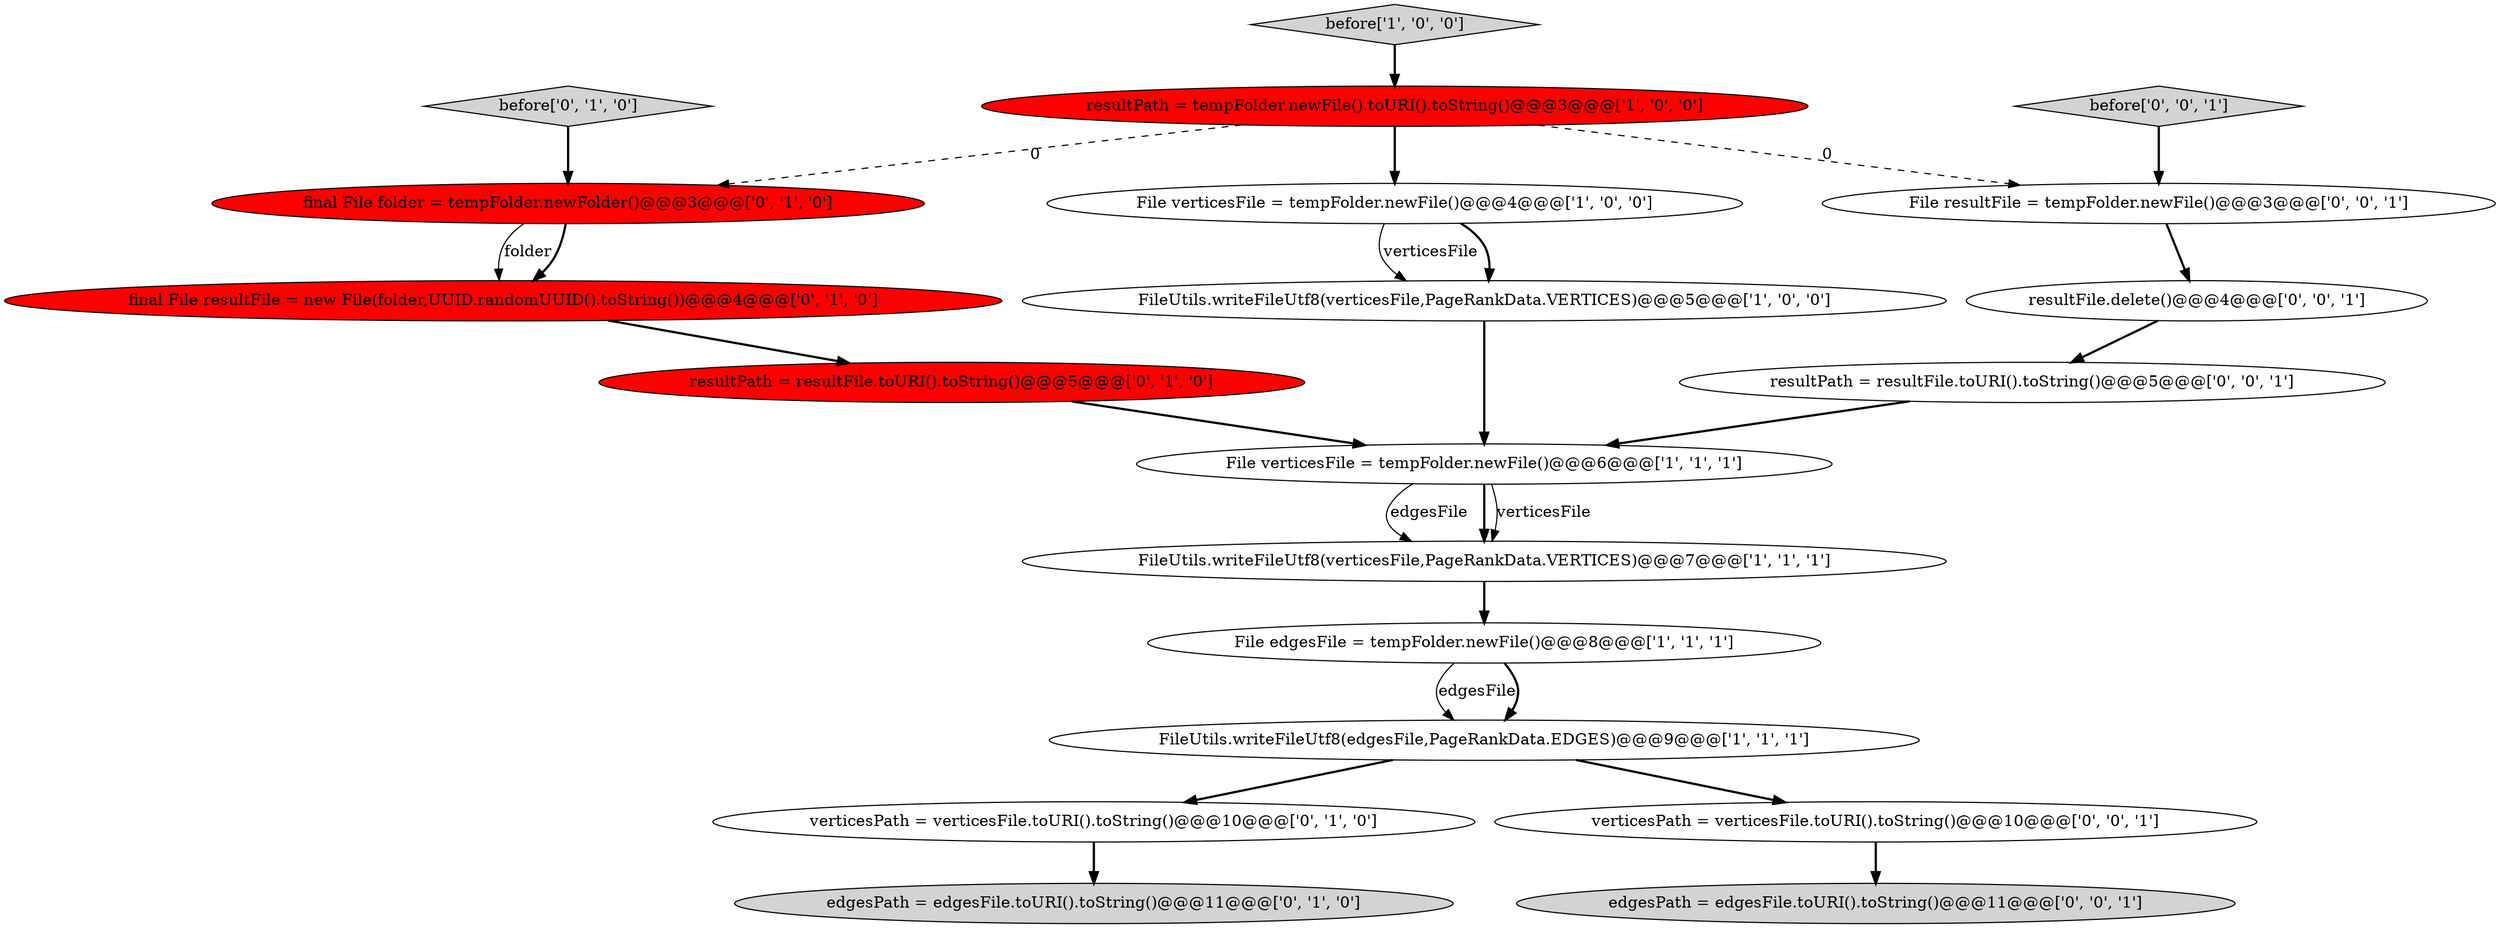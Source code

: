 digraph {
6 [style = filled, label = "resultPath = tempFolder.newFile().toURI().toString()@@@3@@@['1', '0', '0']", fillcolor = red, shape = ellipse image = "AAA1AAABBB1BBB"];
17 [style = filled, label = "edgesPath = edgesFile.toURI().toString()@@@11@@@['0', '0', '1']", fillcolor = lightgray, shape = ellipse image = "AAA0AAABBB3BBB"];
19 [style = filled, label = "File resultFile = tempFolder.newFile()@@@3@@@['0', '0', '1']", fillcolor = white, shape = ellipse image = "AAA0AAABBB3BBB"];
5 [style = filled, label = "before['1', '0', '0']", fillcolor = lightgray, shape = diamond image = "AAA0AAABBB1BBB"];
7 [style = filled, label = "File edgesFile = tempFolder.newFile()@@@8@@@['1', '1', '1']", fillcolor = white, shape = ellipse image = "AAA0AAABBB1BBB"];
9 [style = filled, label = "final File resultFile = new File(folder,UUID.randomUUID().toString())@@@4@@@['0', '1', '0']", fillcolor = red, shape = ellipse image = "AAA1AAABBB2BBB"];
3 [style = filled, label = "File verticesFile = tempFolder.newFile()@@@6@@@['1', '1', '1']", fillcolor = white, shape = ellipse image = "AAA0AAABBB1BBB"];
10 [style = filled, label = "before['0', '1', '0']", fillcolor = lightgray, shape = diamond image = "AAA0AAABBB2BBB"];
2 [style = filled, label = "FileUtils.writeFileUtf8(verticesFile,PageRankData.VERTICES)@@@5@@@['1', '0', '0']", fillcolor = white, shape = ellipse image = "AAA0AAABBB1BBB"];
8 [style = filled, label = "verticesPath = verticesFile.toURI().toString()@@@10@@@['0', '1', '0']", fillcolor = white, shape = ellipse image = "AAA0AAABBB2BBB"];
12 [style = filled, label = "resultPath = resultFile.toURI().toString()@@@5@@@['0', '1', '0']", fillcolor = red, shape = ellipse image = "AAA1AAABBB2BBB"];
13 [style = filled, label = "edgesPath = edgesFile.toURI().toString()@@@11@@@['0', '1', '0']", fillcolor = lightgray, shape = ellipse image = "AAA0AAABBB2BBB"];
14 [style = filled, label = "resultFile.delete()@@@4@@@['0', '0', '1']", fillcolor = white, shape = ellipse image = "AAA0AAABBB3BBB"];
15 [style = filled, label = "before['0', '0', '1']", fillcolor = lightgray, shape = diamond image = "AAA0AAABBB3BBB"];
1 [style = filled, label = "FileUtils.writeFileUtf8(edgesFile,PageRankData.EDGES)@@@9@@@['1', '1', '1']", fillcolor = white, shape = ellipse image = "AAA0AAABBB1BBB"];
16 [style = filled, label = "verticesPath = verticesFile.toURI().toString()@@@10@@@['0', '0', '1']", fillcolor = white, shape = ellipse image = "AAA0AAABBB3BBB"];
4 [style = filled, label = "File verticesFile = tempFolder.newFile()@@@4@@@['1', '0', '0']", fillcolor = white, shape = ellipse image = "AAA0AAABBB1BBB"];
11 [style = filled, label = "final File folder = tempFolder.newFolder()@@@3@@@['0', '1', '0']", fillcolor = red, shape = ellipse image = "AAA1AAABBB2BBB"];
18 [style = filled, label = "resultPath = resultFile.toURI().toString()@@@5@@@['0', '0', '1']", fillcolor = white, shape = ellipse image = "AAA0AAABBB3BBB"];
0 [style = filled, label = "FileUtils.writeFileUtf8(verticesFile,PageRankData.VERTICES)@@@7@@@['1', '1', '1']", fillcolor = white, shape = ellipse image = "AAA0AAABBB1BBB"];
18->3 [style = bold, label=""];
7->1 [style = solid, label="edgesFile"];
7->1 [style = bold, label=""];
1->8 [style = bold, label=""];
2->3 [style = bold, label=""];
6->11 [style = dashed, label="0"];
3->0 [style = solid, label="edgesFile"];
4->2 [style = bold, label=""];
16->17 [style = bold, label=""];
11->9 [style = solid, label="folder"];
15->19 [style = bold, label=""];
11->9 [style = bold, label=""];
3->0 [style = bold, label=""];
0->7 [style = bold, label=""];
6->4 [style = bold, label=""];
4->2 [style = solid, label="verticesFile"];
19->14 [style = bold, label=""];
5->6 [style = bold, label=""];
1->16 [style = bold, label=""];
6->19 [style = dashed, label="0"];
3->0 [style = solid, label="verticesFile"];
14->18 [style = bold, label=""];
12->3 [style = bold, label=""];
9->12 [style = bold, label=""];
8->13 [style = bold, label=""];
10->11 [style = bold, label=""];
}
